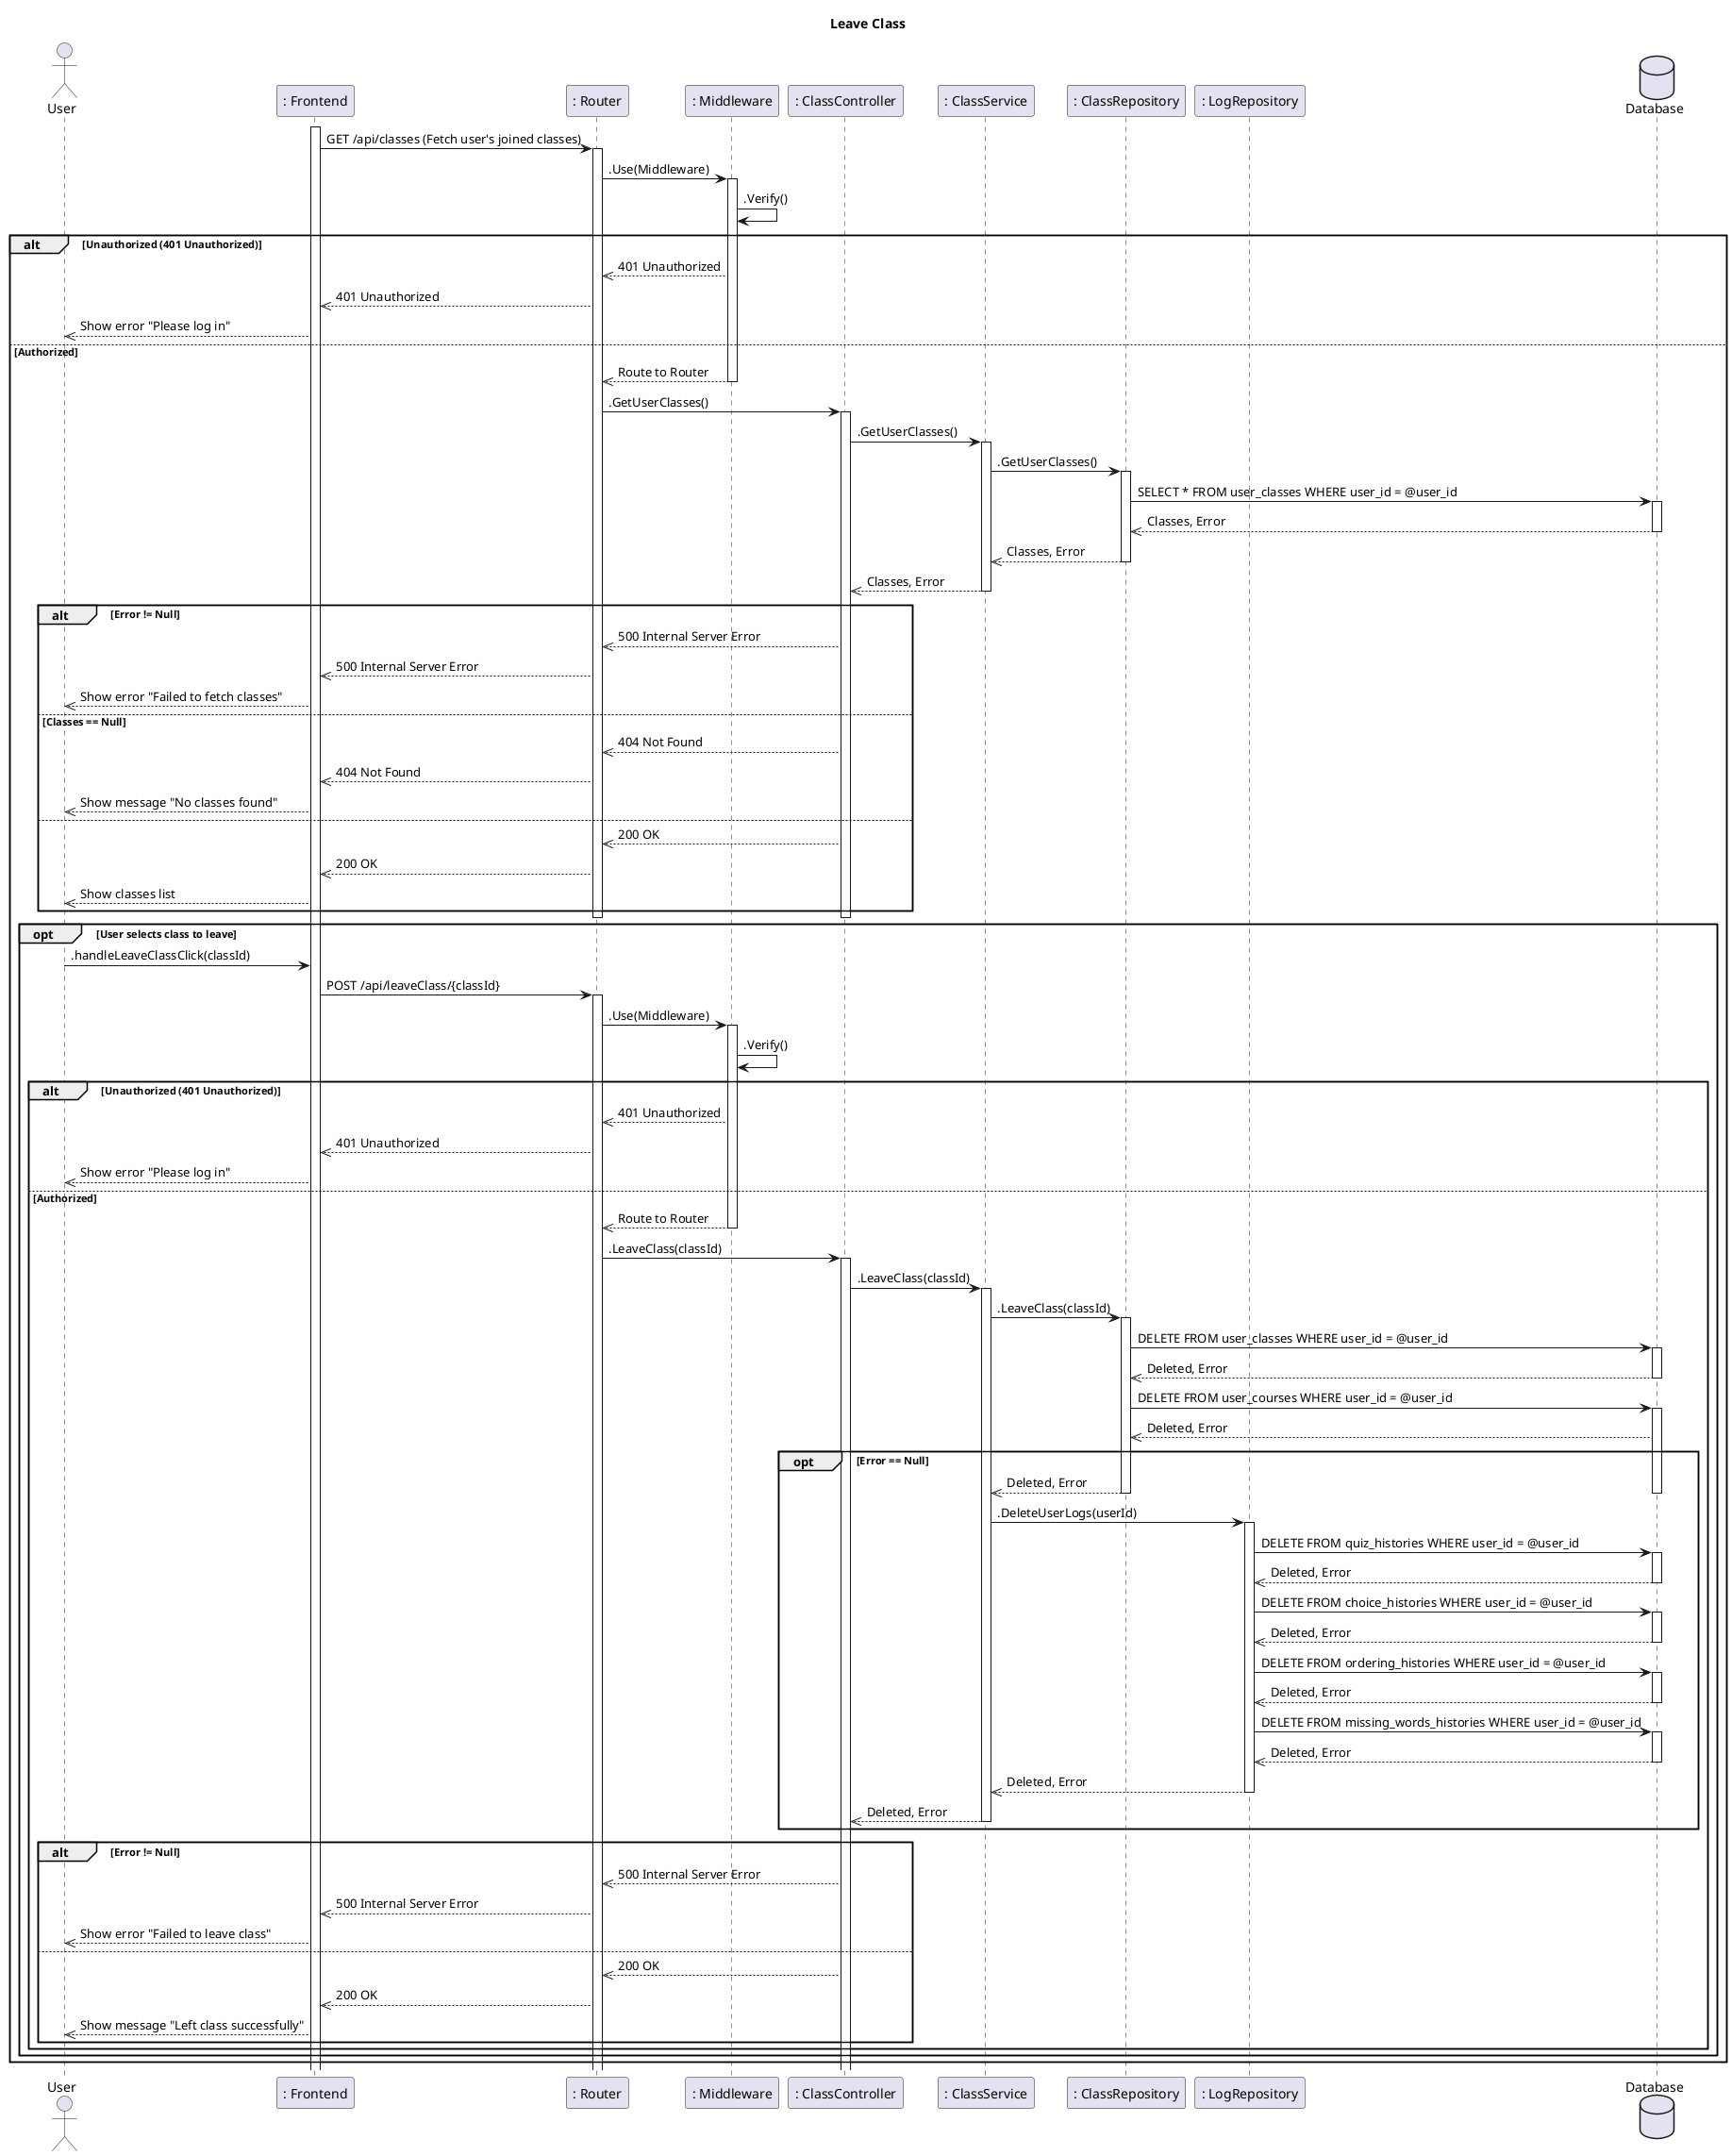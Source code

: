 @startuml
title Leave Class

actor User
participant ": Frontend" as Frontend
participant ": Router" as Router
participant ": Middleware" as Middleware
participant ": ClassController" as ClassController
participant ": ClassService" as ClassService
participant ": ClassRepository" as ClassRepository

participant ": LogRepository" as LogRepository

database Database

activate Frontend

Frontend -> Router: GET /api/classes (Fetch user's joined classes)
activate Router

Router -> Middleware: .Use(Middleware)
activate Middleware
Middleware -> Middleware : .Verify()
alt Unauthorized (401 Unauthorized)
  Middleware -->> Router: 401 Unauthorized
  Router -->> Frontend: 401 Unauthorized
  Frontend -->> User: Show error "Please log in"
else Authorized
  Middleware -->> Router: Route to Router
  deactivate Middleware
  Router -> ClassController: .GetUserClasses()
  activate ClassController
  ClassController -> ClassService: .GetUserClasses()
  activate ClassService
  ClassService -> ClassRepository: .GetUserClasses()
  activate ClassRepository
  ClassRepository -> Database: SELECT * FROM user_classes WHERE user_id = @user_id
  activate Database
  Database -->> ClassRepository: Classes, Error
  deactivate Database
  ClassRepository -->> ClassService: Classes, Error
  deactivate ClassRepository
  ClassService -->> ClassController: Classes, Error
  deactivate ClassService
  alt Error != Null
    ClassController -->> Router: 500 Internal Server Error
    Router -->> Frontend: 500 Internal Server Error
    Frontend -->> User: Show error "Failed to fetch classes"
  else Classes == Null
    ClassController -->> Router: 404 Not Found
    Router -->> Frontend: 404 Not Found
    Frontend -->> User: Show message "No classes found"
  else
    ClassController -->> Router: 200 OK
    Router -->> Frontend: 200 OK
    Frontend -->> User: Show classes list
  end
  deactivate ClassController
  deactivate Router

  opt User selects class to leave
    User -> Frontend: .handleLeaveClassClick(classId)
    Frontend -> Router: POST /api/leaveClass/{classId}
    activate Router

    Router -> Middleware: .Use(Middleware)
    activate Middleware
    Middleware -> Middleware : .Verify()
    alt Unauthorized (401 Unauthorized)
      Middleware -->> Router: 401 Unauthorized
      Router -->> Frontend: 401 Unauthorized
      Frontend -->> User: Show error "Please log in"
    else Authorized
      Middleware -->> Router: Route to Router
      deactivate Middleware
      Router -> ClassController: .LeaveClass(classId)
      activate ClassController
      ClassController -> ClassService: .LeaveClass(classId)
      activate ClassService
      ClassService -> ClassRepository: .LeaveClass(classId)
      activate ClassRepository
      ClassRepository -> Database: DELETE FROM user_classes WHERE user_id = @user_id
      activate Database
      Database -->> ClassRepository : Deleted, Error
      deactivate Database
      ClassRepository -> Database: DELETE FROM user_courses WHERE user_id = @user_id
      activate Database
      Database -->> ClassRepository : Deleted, Error

      opt Error == Null
        ClassRepository -->> ClassService : Deleted, Error
        deactivate Database
        deactivate ClassRepository

        ClassService -> LogRepository: .DeleteUserLogs(userId)
        activate LogRepository
        LogRepository -> Database: DELETE FROM quiz_histories WHERE user_id = @user_id
        activate Database
        Database -->> LogRepository : Deleted, Error
        deactivate Database
        LogRepository -> Database: DELETE FROM choice_histories WHERE user_id = @user_id
        activate Database
        Database -->> LogRepository : Deleted, Error
        deactivate Database
        LogRepository -> Database: DELETE FROM ordering_histories WHERE user_id = @user_id
        activate Database
        Database -->> LogRepository : Deleted, Error
        deactivate Database
        LogRepository -> Database: DELETE FROM missing_words_histories WHERE user_id = @user_id
        activate Database
        Database -->> LogRepository : Deleted, Error
        deactivate Database
        LogRepository -->> ClassService : Deleted, Error
        deactivate LogRepository
        ClassService -->> ClassController : Deleted, Error
        deactivate ClassService
      end
      alt Error != Null
        ClassController -->> Router: 500 Internal Server Error
        Router -->> Frontend: 500 Internal Server Error
        Frontend -->> User: Show error "Failed to leave class"
      else
        ClassController -->> Router: 200 OK
        Router -->> Frontend: 200 OK
        Frontend -->> User: Show message "Left class successfully"
      end
    end
  end
end
@enduml
